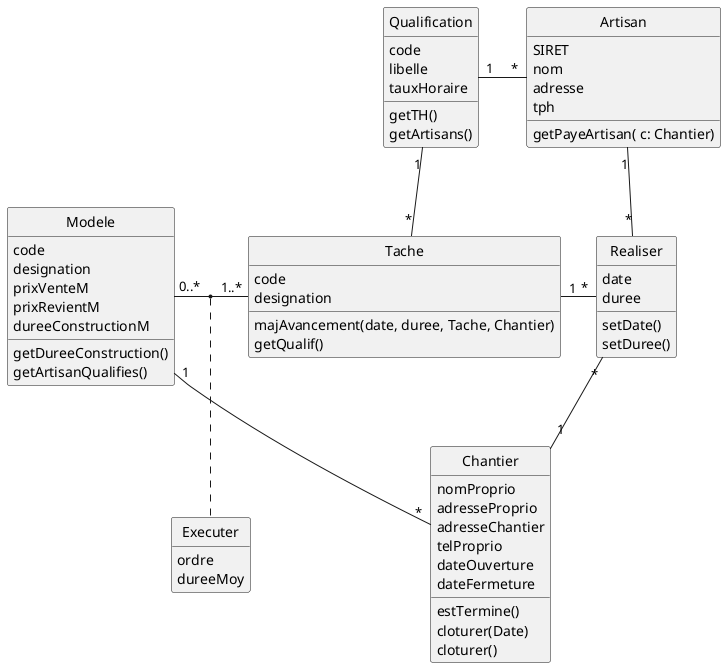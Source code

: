 @startuml

'autonumber
hide footbox
@startuml

hide circle
hide empty methods

'------ Classes Métiers

class Qualification {
  code
  libelle
  tauxHoraire
  getTH()
  getArtisans()
}

class Artisan {
  SIRET
  nom
  adresse
  tph
  getPayeArtisan( c: Chantier)
}

class Tache {
  code
  designation
  majAvancement(date, duree, Tache, Chantier)
  getQualif()
}

class Chantier {
  nomProprio
  adresseProprio
  adresseChantier
  telProprio
  dateOuverture
  dateFermeture
  
  estTermine()
  cloturer(Date)
  cloturer()
  'SetDateFermeture(Date)
}

class Modele {
  code
  designation
  prixVenteM
  prixRevientM
  dureeConstructionM
  getDureeConstruction()
  getArtisanQualifies()
}

'------ Classes Associations

class Realiser {
  date
  duree
  
  setDate()
  setDuree()
}

class Executer {
  ordre
  dureeMoy
}

'------ Associations

Realiser "*" -up- "1" Artisan
Realiser "*" -down- "1" Chantier
Realiser "*" -left- "1" Tache
Tache "*" -up- "1" Qualification
Qualification "1" - "*" Artisan
Modele "0..*" - "1..*" Tache
Modele "1" -down- "*" Chantier

(Tache, Modele) .. Executer

'Main -left-> "*" Artisan
'Main - "*" Chantier
'Main - "*" Modele

@enduml

